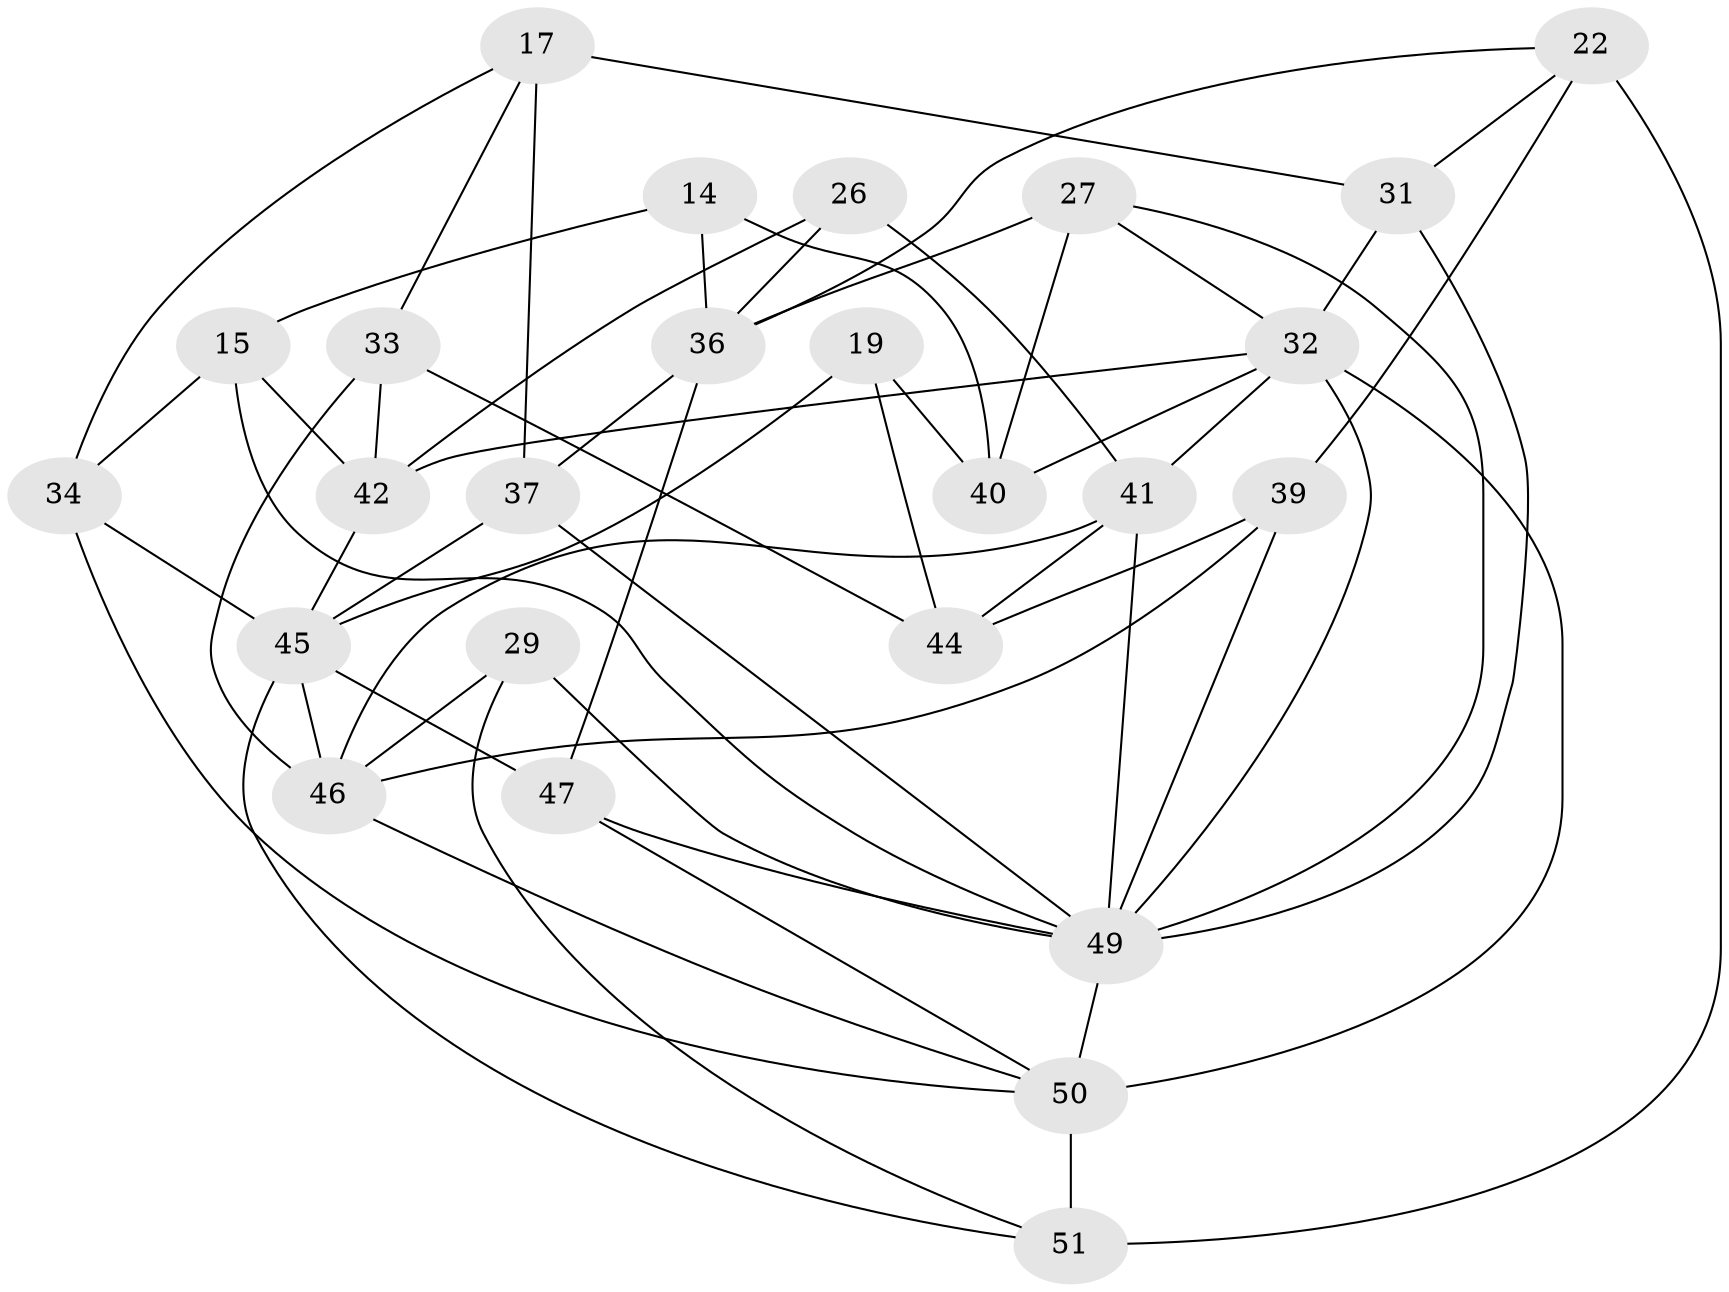 // original degree distribution, {4: 1.0}
// Generated by graph-tools (version 1.1) at 2025/03/03/04/25 22:03:30]
// undirected, 25 vertices, 58 edges
graph export_dot {
graph [start="1"]
  node [color=gray90,style=filled];
  14;
  15;
  17;
  19;
  22;
  26;
  27 [super="+3"];
  29;
  31;
  32 [super="+6+18+24+10"];
  33;
  34;
  36 [super="+25"];
  37 [super="+12"];
  39;
  40 [super="+20+16"];
  41 [super="+23+35"];
  42 [super="+38"];
  44;
  45 [super="+4+21"];
  46 [super="+30"];
  47;
  49 [super="+11+13+48"];
  50 [super="+1+8+43"];
  51 [super="+5"];
  14 -- 40 [weight=2];
  14 -- 15;
  14 -- 36;
  15 -- 34;
  15 -- 42;
  15 -- 49;
  17 -- 34;
  17 -- 31;
  17 -- 33;
  17 -- 37;
  19 -- 44;
  19 -- 40 [weight=2];
  19 -- 45;
  22 -- 36;
  22 -- 39;
  22 -- 31;
  22 -- 51;
  26 -- 41 [weight=2];
  26 -- 42;
  26 -- 36;
  27 -- 40 [weight=2];
  27 -- 36 [weight=2];
  27 -- 32;
  27 -- 49;
  29 -- 49 [weight=2];
  29 -- 51;
  29 -- 46;
  31 -- 32;
  31 -- 49;
  32 -- 42 [weight=2];
  32 -- 40 [weight=2];
  32 -- 50 [weight=3];
  32 -- 49 [weight=2];
  32 -- 41;
  33 -- 42;
  33 -- 44;
  33 -- 46;
  34 -- 45;
  34 -- 50;
  36 -- 37 [weight=2];
  36 -- 47;
  37 -- 45;
  37 -- 49 [weight=2];
  39 -- 44;
  39 -- 46;
  39 -- 49;
  41 -- 49 [weight=2];
  41 -- 46 [weight=2];
  41 -- 44;
  42 -- 45;
  45 -- 51;
  45 -- 47;
  45 -- 46 [weight=2];
  46 -- 50;
  47 -- 49;
  47 -- 50;
  49 -- 50;
  50 -- 51 [weight=3];
}
